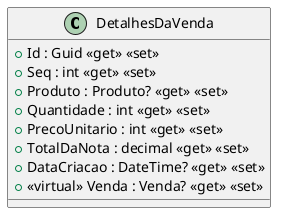 @startuml
class DetalhesDaVenda {
    + Id : Guid <<get>> <<set>>
    + Seq : int <<get>> <<set>>
    + Produto : Produto? <<get>> <<set>>
    + Quantidade : int <<get>> <<set>>
    + PrecoUnitario : int <<get>> <<set>>
    + TotalDaNota : decimal <<get>> <<set>>
    + DataCriacao : DateTime? <<get>> <<set>>
    + <<virtual>> Venda : Venda? <<get>> <<set>>
}
@enduml
